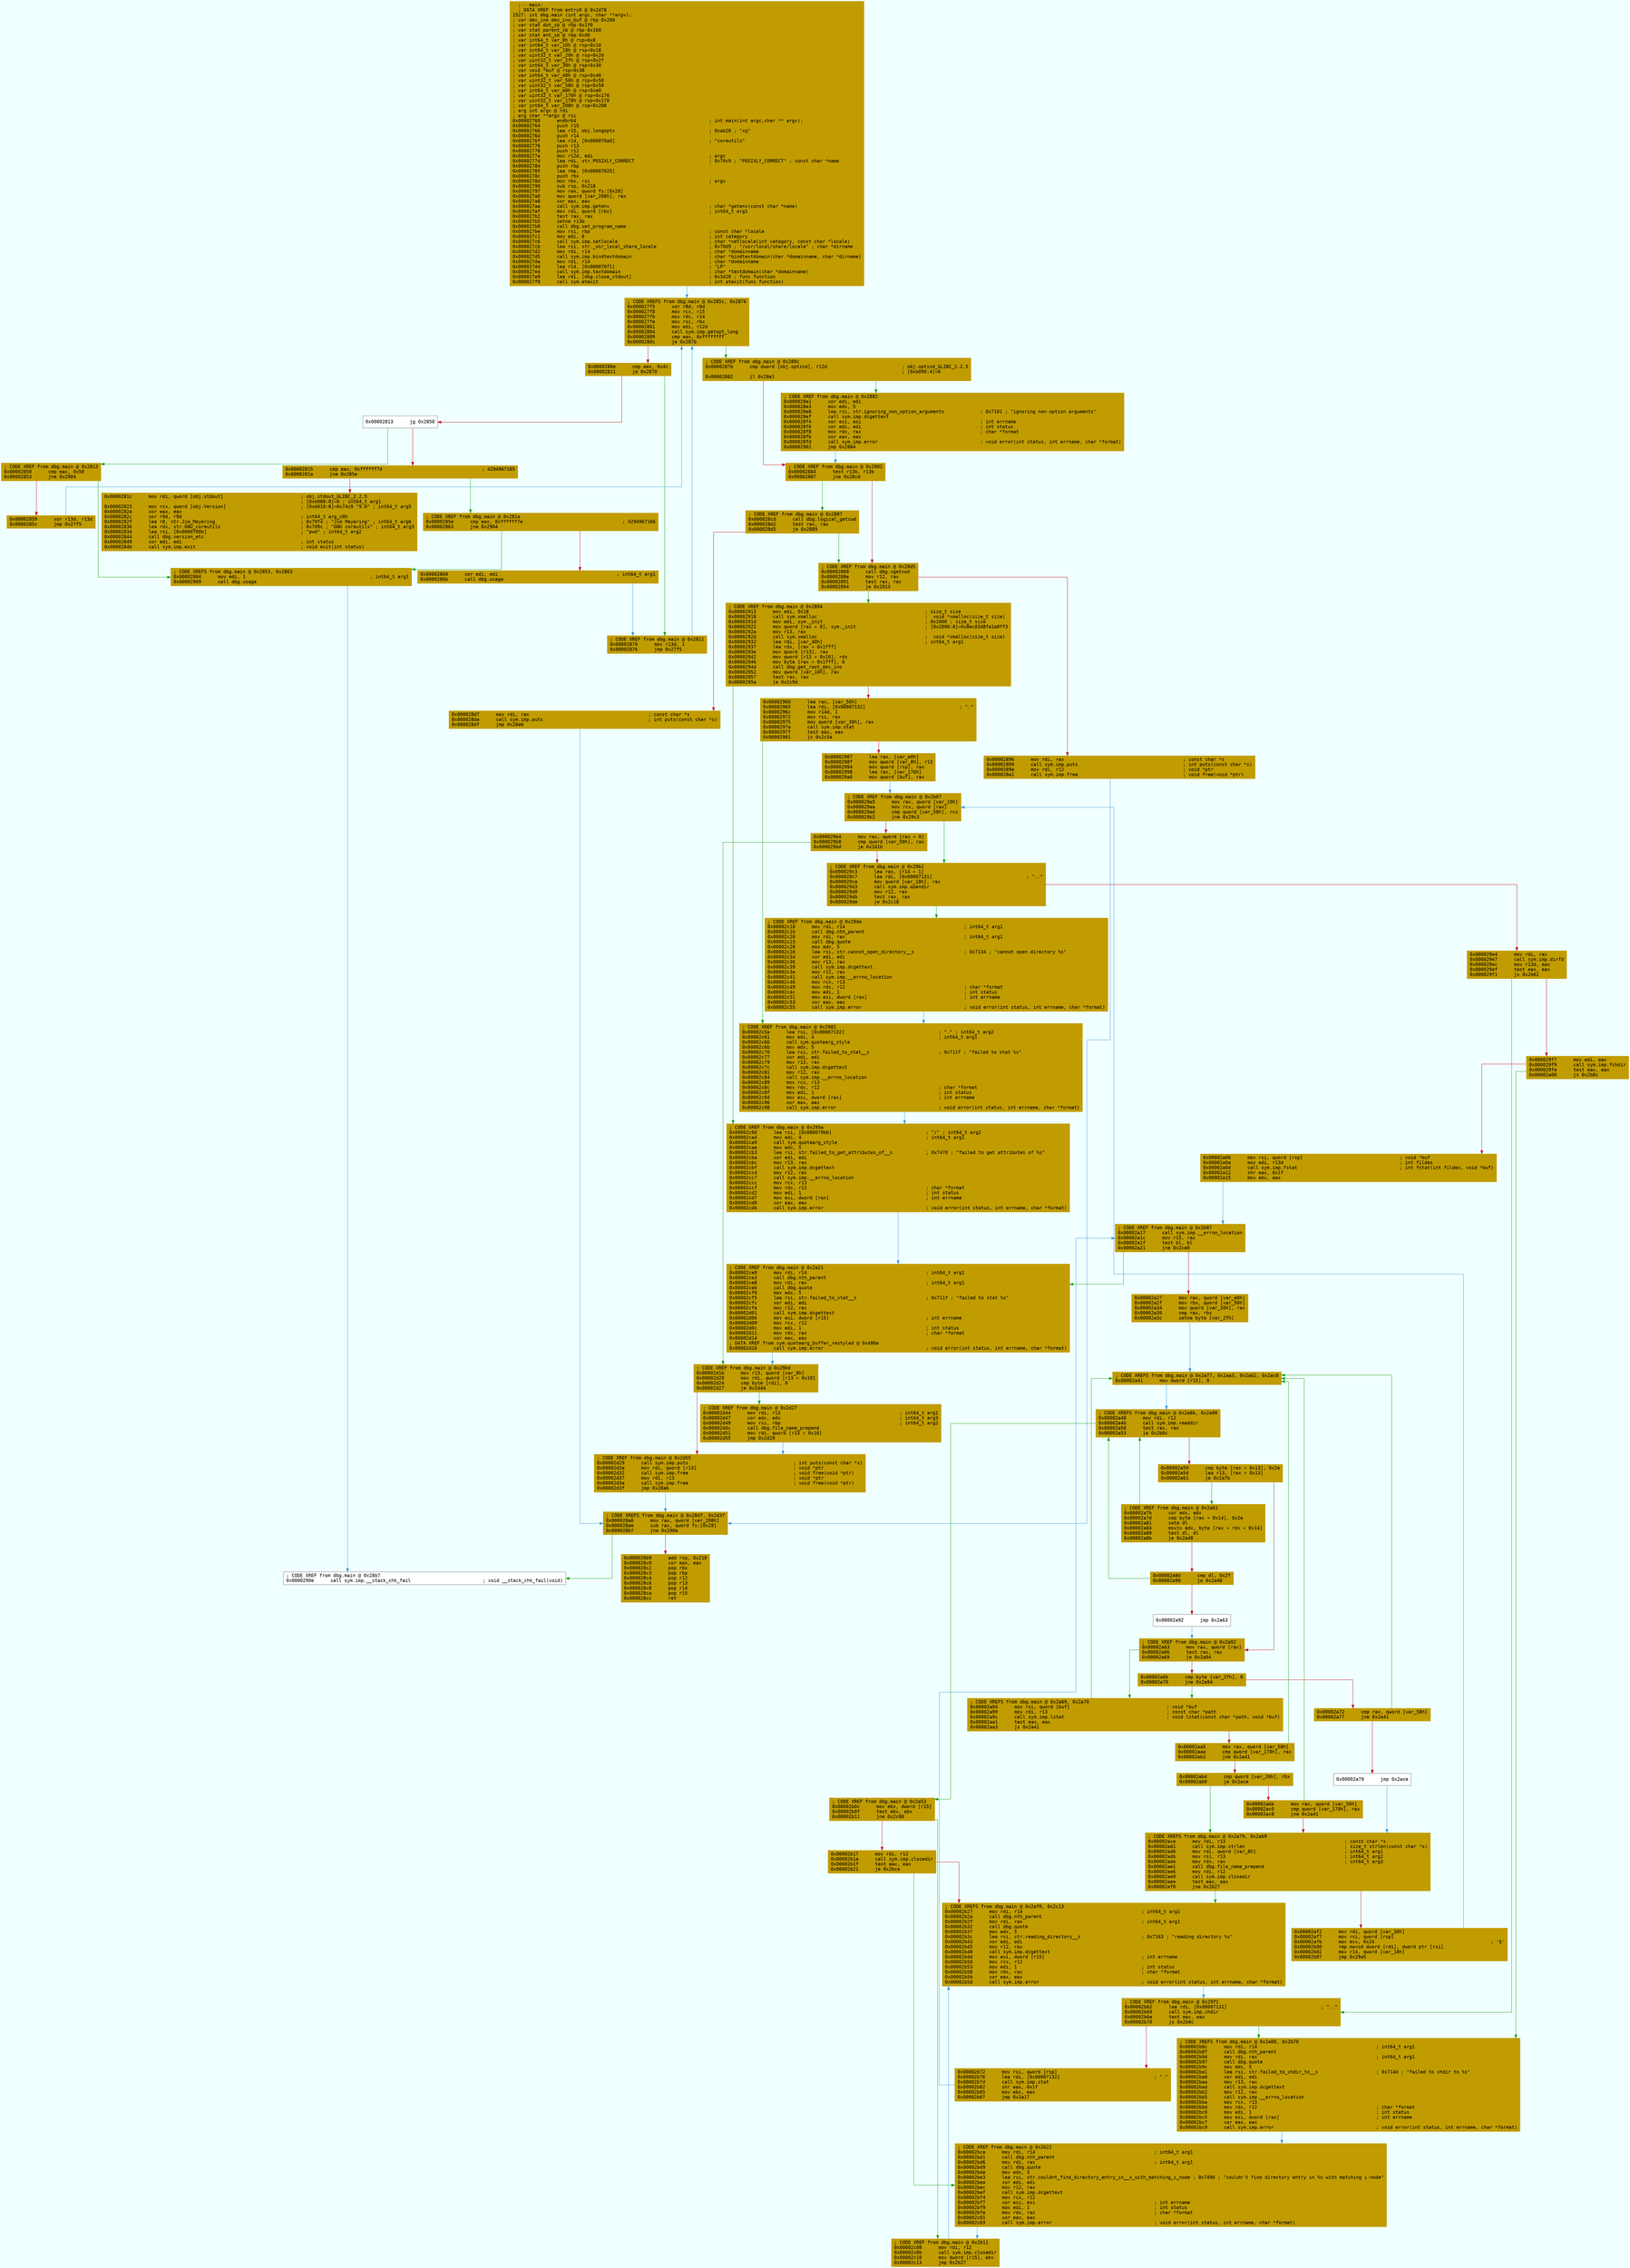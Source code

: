 digraph code {
	graph [bgcolor=azure fontsize=8 fontname="Courier" splines="ortho"];
	node [fillcolor=gray style=filled shape=box];
	edge [arrowhead="normal"];
	"0x00002760" [URL="dbg.main/0x00002760", fillcolor="#c19c00",color="#c19c00", fontname="Courier",label="  ;-- main:\l  ; DATA XREF from entry0 @ 0x2d78\l1527: int dbg.main (int argc, char **argv);\l; var dev_ino dev_ino_buf @ rbp-0x200\l; var stat dot_sb @ rbp-0x1f0\l; var stat parent_sb @ rbp-0x160\l; var stat ent_sb @ rbp-0xd0\l; var int64_t var_8h @ rsp+0x8\l; var int64_t var_10h @ rsp+0x10\l; var int64_t var_18h @ rsp+0x18\l; var uint32_t var_20h @ rsp+0x20\l; var uint32_t var_2fh @ rsp+0x2f\l; var int64_t var_30h @ rsp+0x30\l; var void *buf @ rsp+0x38\l; var int64_t var_40h @ rsp+0x40\l; var uint32_t var_50h @ rsp+0x50\l; var uint32_t var_58h @ rsp+0x58\l; var int64_t var_e0h @ rsp+0xe0\l; var uint32_t var_170h @ rsp+0x170\l; var uint32_t var_178h @ rsp+0x178\l; var int64_t var_208h @ rsp+0x208\l; arg int argc @ rdi\l; arg char **argv @ rsi\l0x00002760      endbr64                                                ; int main(int argc,char ** argv);\l0x00002764      push r15\l0x00002766      lea r15, obj.longopts                                  ; 0xab20 ; \"xq\"\l0x0000276d      push r14\l0x0000276f      lea r14, [0x000070a0]                                  ; \"coreutils\"\l0x00002776      push r13\l0x00002778      push r12\l0x0000277a      mov r12d, edi                                          ; argc\l0x0000277d      lea rdi, str.POSIXLY_CORRECT                           ; 0x70c9 ; \"POSIXLY_CORRECT\" ; const char *name\l0x00002784      push rbp\l0x00002785      lea rbp, [0x00007025]\l0x0000278c      push rbx\l0x0000278d      mov rbx, rsi                                           ; argv\l0x00002790      sub rsp, 0x218\l0x00002797      mov rax, qword fs:[0x28]\l0x000027a0      mov qword [var_208h], rax\l0x000027a8      xor eax, eax\l0x000027aa      call sym.imp.getenv                                    ; char *getenv(const char *name)\l0x000027af      mov rdi, qword [rbx]                                   ; int64_t arg1\l0x000027b2      test rax, rax\l0x000027b5      setne r13b\l0x000027b9      call dbg.set_program_name\l0x000027be      mov rsi, rbp                                           ; const char *locale\l0x000027c1      mov edi, 6                                             ; int category\l0x000027c6      call sym.imp.setlocale                                 ; char *setlocale(int category, const char *locale)\l0x000027cb      lea rsi, str._usr_local_share_locale                   ; 0x70d9 ; \"/usr/local/share/locale\" ; char *dirname\l0x000027d2      mov rdi, r14                                           ; char *domainname\l0x000027d5      call sym.imp.bindtextdomain                            ; char *bindtextdomain(char *domainname, char *dirname)\l0x000027da      mov rdi, r14                                           ; char *domainname\l0x000027dd      lea r14, [0x000070f1]                                  ; \"LP\"\l0x000027e4      call sym.imp.textdomain                                ; char *textdomain(char *domainname)\l0x000027e9      lea rdi, [dbg.close_stdout]                            ; 0x3420 ; func function\l0x000027f0      call sym.atexit                                        ; int atexit(func function)\l"]
	"0x000027f5" [URL="dbg.main/0x000027f5", fillcolor="#c19c00",color="#c19c00", fontname="Courier",label="; CODE XREFS from dbg.main @ 0x285c, 0x2876\l0x000027f5      xor r8d, r8d\l0x000027f8      mov rcx, r15\l0x000027fb      mov rdx, r14\l0x000027fe      mov rsi, rbx\l0x00002801      mov edi, r12d\l0x00002804      call sym.imp.getopt_long\l0x00002809      cmp eax, 0xffffffff\l0x0000280c      je 0x287b\l"]
	"0x0000280e" [URL="dbg.main/0x0000280e", fillcolor="#c19c00",color="#c19c00", fontname="Courier",label="0x0000280e      cmp eax, 0x4c\l0x00002811      je 0x2870\l"]
	"0x00002813" [URL="dbg.main/0x00002813", fillcolor="white",color="#767676", fontname="Courier",label="0x00002813      jg 0x2850\l"]
	"0x00002815" [URL="dbg.main/0x00002815", fillcolor="#c19c00",color="#c19c00", fontname="Courier",label="0x00002815      cmp eax, 0xffffff7d                                    ; 4294967165\l0x0000281a      jne 0x285e\l"]
	"0x0000281c" [URL="dbg.main/0x0000281c", fillcolor="#c19c00",color="#c19c00", fontname="Courier",label="0x0000281c      mov rdi, qword [obj.stdout]                            ; obj.stdout_GLIBC_2.2.5\l                                                                       ; [0xb088:8]=0 ; int64_t arg1\l0x00002823      mov rcx, qword [obj.Version]                           ; [0xb010:8]=0x74c9 \"9.0\" ; int64_t arg5\l0x0000282a      xor eax, eax\l0x0000282c      xor r9d, r9d                                           ; int64_t arg_c0h\l0x0000282f      lea r8, str.Jim_Meyering                               ; 0x70f4 ; \"Jim Meyering\" ; int64_t arg6\l0x00002836      lea rdx, str.GNU_coreutils                             ; 0x709c ; \"GNU coreutils\" ; int64_t arg3\l0x0000283d      lea rsi, [0x0000700b]                                  ; \"pwd\" ; int64_t arg2\l0x00002844      call dbg.version_etc\l0x00002849      xor edi, edi                                           ; int status\l0x0000284b      call sym.imp.exit                                      ; void exit(int status)\l"]
	"0x00002850" [URL="dbg.main/0x00002850", fillcolor="#c19c00",color="#c19c00", fontname="Courier",label="; CODE XREF from dbg.main @ 0x2813\l0x00002850      cmp eax, 0x50\l0x00002853      jne 0x2904\l"]
	"0x00002859" [URL="dbg.main/0x00002859", fillcolor="#c19c00",color="#c19c00", fontname="Courier",label="0x00002859      xor r13d, r13d\l0x0000285c      jmp 0x27f5\l"]
	"0x0000285e" [URL="dbg.main/0x0000285e", fillcolor="#c19c00",color="#c19c00", fontname="Courier",label="; CODE XREF from dbg.main @ 0x281a\l0x0000285e      cmp eax, 0xffffff7e                                    ; 4294967166\l0x00002863      jne 0x2904\l"]
	"0x00002869" [URL="dbg.main/0x00002869", fillcolor="#c19c00",color="#c19c00", fontname="Courier",label="0x00002869      xor edi, edi                                           ; int64_t arg1\l0x0000286b      call dbg.usage\l"]
	"0x00002870" [URL="dbg.main/0x00002870", fillcolor="#c19c00",color="#c19c00", fontname="Courier",label="; CODE XREF from dbg.main @ 0x2811\l0x00002870      mov r13d, 1\l0x00002876      jmp 0x27f5\l"]
	"0x0000287b" [URL="dbg.main/0x0000287b", fillcolor="#c19c00",color="#c19c00", fontname="Courier",label="; CODE XREF from dbg.main @ 0x280c\l0x0000287b      cmp dword [obj.optind], r12d                           ; obj.optind_GLIBC_2.2.5\l                                                                       ; [0xb090:4]=0\l0x00002882      jl 0x28e1\l"]
	"0x00002884" [URL="dbg.main/0x00002884", fillcolor="#c19c00",color="#c19c00", fontname="Courier",label="; CODE XREF from dbg.main @ 0x2902\l0x00002884      test r13b, r13b\l0x00002887      jne 0x28cd\l"]
	"0x00002889" [URL="dbg.main/0x00002889", fillcolor="#c19c00",color="#c19c00", fontname="Courier",label="; CODE XREF from dbg.main @ 0x28d5\l0x00002889      call dbg.xgetcwd\l0x0000288e      mov r12, rax\l0x00002891      test rax, rax\l0x00002894      je 0x2913\l"]
	"0x00002896" [URL="dbg.main/0x00002896", fillcolor="#c19c00",color="#c19c00", fontname="Courier",label="0x00002896      mov rdi, rax                                           ; const char *s\l0x00002899      call sym.imp.puts                                      ; int puts(const char *s)\l0x0000289e      mov rdi, r12                                           ; void *ptr\l0x000028a1      call sym.imp.free                                      ; void free(void *ptr)\l"]
	"0x000028a6" [URL="dbg.main/0x000028a6", fillcolor="#c19c00",color="#c19c00", fontname="Courier",label="; CODE XREFS from dbg.main @ 0x28df, 0x2d3f\l0x000028a6      mov rax, qword [var_208h]\l0x000028ae      sub rax, qword fs:[0x28]\l0x000028b7      jne 0x290e\l"]
	"0x000028b9" [URL="dbg.main/0x000028b9", fillcolor="#c19c00",color="#c19c00", fontname="Courier",label="0x000028b9      add rsp, 0x218\l0x000028c0      xor eax, eax\l0x000028c2      pop rbx\l0x000028c3      pop rbp\l0x000028c4      pop r12\l0x000028c6      pop r13\l0x000028c8      pop r14\l0x000028ca      pop r15\l0x000028cc      ret\l"]
	"0x000028cd" [URL="dbg.main/0x000028cd", fillcolor="#c19c00",color="#c19c00", fontname="Courier",label="; CODE XREF from dbg.main @ 0x2887\l0x000028cd      call dbg.logical_getcwd\l0x000028d2      test rax, rax\l0x000028d5      je 0x2889\l"]
	"0x000028d7" [URL="dbg.main/0x000028d7", fillcolor="#c19c00",color="#c19c00", fontname="Courier",label="0x000028d7      mov rdi, rax                                           ; const char *s\l0x000028da      call sym.imp.puts                                      ; int puts(const char *s)\l0x000028df      jmp 0x28a6\l"]
	"0x000028e1" [URL="dbg.main/0x000028e1", fillcolor="#c19c00",color="#c19c00", fontname="Courier",label="; CODE XREF from dbg.main @ 0x2882\l0x000028e1      xor edi, edi\l0x000028e3      mov edx, 5\l0x000028e8      lea rsi, str.ignoring_non_option_arguments             ; 0x7101 ; \"ignoring non-option arguments\"\l0x000028ef      call sym.imp.dcgettext\l0x000028f4      xor esi, esi                                           ; int errname\l0x000028f6      xor edi, edi                                           ; int status\l0x000028f8      mov rdx, rax                                           ; char *format\l0x000028fb      xor eax, eax\l0x000028fd      call sym.imp.error                                     ; void error(int status, int errname, char *format)\l0x00002902      jmp 0x2884\l"]
	"0x00002904" [URL="dbg.main/0x00002904", fillcolor="#c19c00",color="#c19c00", fontname="Courier",label="; CODE XREFS from dbg.main @ 0x2853, 0x2863\l0x00002904      mov edi, 1                                             ; int64_t arg1\l0x00002909      call dbg.usage\l"]
	"0x0000290e" [URL="dbg.main/0x0000290e", fillcolor="white",color="#767676", fontname="Courier",label="; CODE XREF from dbg.main @ 0x28b7\l0x0000290e      call sym.imp.__stack_chk_fail                          ; void __stack_chk_fail(void)\l"]
	"0x00002913" [URL="dbg.main/0x00002913", fillcolor="#c19c00",color="#c19c00", fontname="Courier",label="; CODE XREF from dbg.main @ 0x2894\l0x00002913      mov edi, 0x18                                          ; size_t size\l0x00002918      call sym.xmalloc                                       ;  void *xmalloc(size_t size)\l0x0000291d      mov edi, sym._init                                     ; 0x2000 ; size_t size\l0x00002922      mov qword [rax + 8], sym._init                         ; [0x2000:8]=0x8ec8348fa1e0ff3\l0x0000292a      mov r13, rax\l0x0000292d      call sym.xmalloc                                       ;  void *xmalloc(size_t size)\l0x00002932      lea rdi, [var_40h]                                     ; int64_t arg1\l0x00002937      lea rdx, [rax + 0x1fff]\l0x0000293e      mov qword [r13], rax\l0x00002942      mov qword [r13 + 0x10], rdx\l0x00002946      mov byte [rax + 0x1fff], 0\l0x0000294d      call dbg.get_root_dev_ino\l0x00002952      mov qword [var_10h], rax\l0x00002957      test rax, rax\l0x0000295a      je 0x2c9d\l"]
	"0x00002960" [URL="dbg.main/0x00002960", fillcolor="#c19c00",color="#c19c00", fontname="Courier",label="0x00002960      lea rax, [var_50h]\l0x00002965      lea rdi, [0x00007132]                                  ; \".\"\l0x0000296c      mov r14d, 1\l0x00002972      mov rsi, rax\l0x00002975      mov qword [var_30h], rax\l0x0000297a      call sym.imp.stat\l0x0000297f      test eax, eax\l0x00002981      js 0x2c5a\l"]
	"0x00002987" [URL="dbg.main/0x00002987", fillcolor="#c19c00",color="#c19c00", fontname="Courier",label="0x00002987      lea rax, [var_e0h]\l0x0000298f      mov qword [var_8h], r13\l0x00002994      mov qword [rsp], rax\l0x00002998      lea rax, [var_170h]\l0x000029a0      mov qword [buf], rax\l"]
	"0x000029a5" [URL="dbg.main/0x000029a5", fillcolor="#c19c00",color="#c19c00", fontname="Courier",label="; CODE XREF from dbg.main @ 0x2b07\l0x000029a5      mov rax, qword [var_10h]\l0x000029aa      mov rcx, qword [rax]\l0x000029ad      cmp qword [var_58h], rcx\l0x000029b2      jne 0x29c3\l"]
	"0x000029b4" [URL="dbg.main/0x000029b4", fillcolor="#c19c00",color="#c19c00", fontname="Courier",label="0x000029b4      mov rax, qword [rax + 8]\l0x000029b8      cmp qword [var_50h], rax\l0x000029bd      je 0x2d1b\l"]
	"0x000029c3" [URL="dbg.main/0x000029c3", fillcolor="#c19c00",color="#c19c00", fontname="Courier",label="; CODE XREF from dbg.main @ 0x29b2\l0x000029c3      lea rax, [r14 + 1]\l0x000029c7      lea rdi, [0x00007131]                                  ; \"..\"\l0x000029ce      mov qword [var_18h], rax\l0x000029d3      call sym.imp.opendir\l0x000029d8      mov r12, rax\l0x000029db      test rax, rax\l0x000029de      je 0x2c18\l"]
	"0x000029e4" [URL="dbg.main/0x000029e4", fillcolor="#c19c00",color="#c19c00", fontname="Courier",label="0x000029e4      mov rdi, rax\l0x000029e7      call sym.imp.dirfd\l0x000029ec      mov r13d, eax\l0x000029ef      test eax, eax\l0x000029f1      js 0x2b62\l"]
	"0x000029f7" [URL="dbg.main/0x000029f7", fillcolor="#c19c00",color="#c19c00", fontname="Courier",label="0x000029f7      mov edi, eax\l0x000029f9      call sym.imp.fchdir\l0x000029fe      test eax, eax\l0x00002a00      js 0x2b8c\l"]
	"0x00002a06" [URL="dbg.main/0x00002a06", fillcolor="#c19c00",color="#c19c00", fontname="Courier",label="0x00002a06      mov rsi, qword [rsp]                                   ; void *buf\l0x00002a0a      mov edi, r13d                                          ; int fildes\l0x00002a0d      call sym.imp.fstat                                     ; int fstat(int fildes, void *buf)\l0x00002a12      shr eax, 0x1f\l0x00002a15      mov ebx, eax\l"]
	"0x00002a17" [URL="dbg.main/0x00002a17", fillcolor="#c19c00",color="#c19c00", fontname="Courier",label="; CODE XREF from dbg.main @ 0x2b87\l0x00002a17      call sym.imp.__errno_location\l0x00002a1c      mov r15, rax\l0x00002a1f      test bl, bl\l0x00002a21      jne 0x2ce0\l"]
	"0x00002a27" [URL="dbg.main/0x00002a27", fillcolor="#c19c00",color="#c19c00", fontname="Courier",label="0x00002a27      mov rax, qword [var_e0h]\l0x00002a2f      mov rbx, qword [var_50h]\l0x00002a34      mov qword [var_20h], rax\l0x00002a39      cmp rax, rbx\l0x00002a3c      setne byte [var_2fh]\l"]
	"0x00002a41" [URL="dbg.main/0x00002a41", fillcolor="#c19c00",color="#c19c00", fontname="Courier",label="; CODE XREFS from dbg.main @ 0x2a77, 0x2aa3, 0x2ab2, 0x2ac8\l0x00002a41      mov dword [r15], 0\l"]
	"0x00002a48" [URL="dbg.main/0x00002a48", fillcolor="#c19c00",color="#c19c00", fontname="Courier",label="; CODE XREFS from dbg.main @ 0x2a8b, 0x2a90\l0x00002a48      mov rdi, r12\l0x00002a4b      call sym.imp.readdir\l0x00002a50      test rax, rax\l0x00002a53      je 0x2b0c\l"]
	"0x00002a59" [URL="dbg.main/0x00002a59", fillcolor="#c19c00",color="#c19c00", fontname="Courier",label="0x00002a59      cmp byte [rax + 0x13], 0x2e\l0x00002a5d      lea r13, [rax + 0x13]\l0x00002a61      je 0x2a7b\l"]
	"0x00002a63" [URL="dbg.main/0x00002a63", fillcolor="#c19c00",color="#c19c00", fontname="Courier",label="; CODE XREF from dbg.main @ 0x2a92\l0x00002a63      mov rax, qword [rax]\l0x00002a66      test rax, rax\l0x00002a69      je 0x2a94\l"]
	"0x00002a6b" [URL="dbg.main/0x00002a6b", fillcolor="#c19c00",color="#c19c00", fontname="Courier",label="0x00002a6b      cmp byte [var_2fh], 0\l0x00002a70      jne 0x2a94\l"]
	"0x00002a72" [URL="dbg.main/0x00002a72", fillcolor="#c19c00",color="#c19c00", fontname="Courier",label="0x00002a72      cmp rax, qword [var_58h]\l0x00002a77      jne 0x2a41\l"]
	"0x00002a79" [URL="dbg.main/0x00002a79", fillcolor="white",color="#767676", fontname="Courier",label="0x00002a79      jmp 0x2ace\l"]
	"0x00002a7b" [URL="dbg.main/0x00002a7b", fillcolor="#c19c00",color="#c19c00", fontname="Courier",label="; CODE XREF from dbg.main @ 0x2a61\l0x00002a7b      xor edx, edx\l0x00002a7d      cmp byte [rax + 0x14], 0x2e\l0x00002a81      sete dl\l0x00002a84      movzx edx, byte [rax + rdx + 0x14]\l0x00002a89      test dl, dl\l0x00002a8b      je 0x2a48\l"]
	"0x00002a8d" [URL="dbg.main/0x00002a8d", fillcolor="#c19c00",color="#c19c00", fontname="Courier",label="0x00002a8d      cmp dl, 0x2f\l0x00002a90      je 0x2a48\l"]
	"0x00002a92" [URL="dbg.main/0x00002a92", fillcolor="white",color="#767676", fontname="Courier",label="0x00002a92      jmp 0x2a63\l"]
	"0x00002a94" [URL="dbg.main/0x00002a94", fillcolor="#c19c00",color="#c19c00", fontname="Courier",label="; CODE XREFS from dbg.main @ 0x2a69, 0x2a70\l0x00002a94      mov rsi, qword [buf]                                   ; void *buf\l0x00002a99      mov rdi, r13                                           ; const char *path\l0x00002a9c      call sym.imp.lstat                                     ; void lstat(const char *path, void *buf)\l0x00002aa1      test eax, eax\l0x00002aa3      js 0x2a41\l"]
	"0x00002aa5" [URL="dbg.main/0x00002aa5", fillcolor="#c19c00",color="#c19c00", fontname="Courier",label="0x00002aa5      mov rax, qword [var_58h]\l0x00002aaa      cmp qword [var_178h], rax\l0x00002ab2      jne 0x2a41\l"]
	"0x00002ab4" [URL="dbg.main/0x00002ab4", fillcolor="#c19c00",color="#c19c00", fontname="Courier",label="0x00002ab4      cmp qword [var_20h], rbx\l0x00002ab9      je 0x2ace\l"]
	"0x00002abb" [URL="dbg.main/0x00002abb", fillcolor="#c19c00",color="#c19c00", fontname="Courier",label="0x00002abb      mov rax, qword [var_50h]\l0x00002ac0      cmp qword [var_170h], rax\l0x00002ac8      jne 0x2a41\l"]
	"0x00002ace" [URL="dbg.main/0x00002ace", fillcolor="#c19c00",color="#c19c00", fontname="Courier",label="; CODE XREFS from dbg.main @ 0x2a79, 0x2ab9\l0x00002ace      mov rdi, r13                                           ; const char *s\l0x00002ad1      call sym.imp.strlen                                    ; size_t strlen(const char *s)\l0x00002ad6      mov rdi, qword [var_8h]                                ; int64_t arg1\l0x00002adb      mov rsi, r13                                           ; int64_t arg2\l0x00002ade      mov rdx, rax                                           ; int64_t arg3\l0x00002ae1      call dbg.file_name_prepend\l0x00002ae6      mov rdi, r12\l0x00002ae9      call sym.imp.closedir\l0x00002aee      test eax, eax\l0x00002af0      jne 0x2b27\l"]
	"0x00002af2" [URL="dbg.main/0x00002af2", fillcolor="#c19c00",color="#c19c00", fontname="Courier",label="0x00002af2      mov rdi, qword [var_30h]\l0x00002af7      mov rsi, qword [rsp]\l0x00002afb      mov ecx, 0x24                                          ; '$'\l0x00002b00      rep movsd dword [rdi], dword ptr [rsi]\l0x00002b02      mov r14, qword [var_18h]\l0x00002b07      jmp 0x29a5\l"]
	"0x00002b0c" [URL="dbg.main/0x00002b0c", fillcolor="#c19c00",color="#c19c00", fontname="Courier",label="; CODE XREF from dbg.main @ 0x2a53\l0x00002b0c      mov ebx, dword [r15]\l0x00002b0f      test ebx, ebx\l0x00002b11      jne 0x2c08\l"]
	"0x00002b17" [URL="dbg.main/0x00002b17", fillcolor="#c19c00",color="#c19c00", fontname="Courier",label="0x00002b17      mov rdi, r12\l0x00002b1a      call sym.imp.closedir\l0x00002b1f      test eax, eax\l0x00002b21      je 0x2bce\l"]
	"0x00002b27" [URL="dbg.main/0x00002b27", fillcolor="#c19c00",color="#c19c00", fontname="Courier",label="; CODE XREFS from dbg.main @ 0x2af0, 0x2c13\l0x00002b27      mov rdi, r14                                           ; int64_t arg1\l0x00002b2a      call dbg.nth_parent\l0x00002b2f      mov rdi, rax                                           ; int64_t arg1\l0x00002b32      call dbg.quote\l0x00002b37      mov edx, 5\l0x00002b3c      lea rsi, str.reading_directory__s                      ; 0x7163 ; \"reading directory %s\"\l0x00002b43      xor edi, edi\l0x00002b45      mov r12, rax\l0x00002b48      call sym.imp.dcgettext\l0x00002b4d      mov esi, dword [r15]                                   ; int errname\l0x00002b50      mov rcx, r12\l0x00002b53      mov edi, 1                                             ; int status\l0x00002b58      mov rdx, rax                                           ; char *format\l0x00002b5b      xor eax, eax\l0x00002b5d      call sym.imp.error                                     ; void error(int status, int errname, char *format)\l"]
	"0x00002b62" [URL="dbg.main/0x00002b62", fillcolor="#c19c00",color="#c19c00", fontname="Courier",label="; CODE XREF from dbg.main @ 0x29f1\l0x00002b62      lea rdi, [0x00007131]                                  ; \"..\"\l0x00002b69      call sym.imp.chdir\l0x00002b6e      test eax, eax\l0x00002b70      js 0x2b8c\l"]
	"0x00002b72" [URL="dbg.main/0x00002b72", fillcolor="#c19c00",color="#c19c00", fontname="Courier",label="0x00002b72      mov rsi, qword [rsp]\l0x00002b76      lea rdi, [0x00007132]                                  ; \".\"\l0x00002b7d      call sym.imp.stat\l0x00002b82      shr eax, 0x1f\l0x00002b85      mov ebx, eax\l0x00002b87      jmp 0x2a17\l"]
	"0x00002b8c" [URL="dbg.main/0x00002b8c", fillcolor="#c19c00",color="#c19c00", fontname="Courier",label="; CODE XREFS from dbg.main @ 0x2a00, 0x2b70\l0x00002b8c      mov rdi, r14                                           ; int64_t arg1\l0x00002b8f      call dbg.nth_parent\l0x00002b94      mov rdi, rax                                           ; int64_t arg1\l0x00002b97      call dbg.quote\l0x00002b9c      mov edx, 5\l0x00002ba1      lea rsi, str.failed_to_chdir_to__s                     ; 0x714d ; \"failed to chdir to %s\"\l0x00002ba8      xor edi, edi\l0x00002baa      mov r13, rax\l0x00002bad      call sym.imp.dcgettext\l0x00002bb2      mov r12, rax\l0x00002bb5      call sym.imp.__errno_location\l0x00002bba      mov rcx, r13\l0x00002bbd      mov rdx, r12                                           ; char *format\l0x00002bc0      mov edi, 1                                             ; int status\l0x00002bc5      mov esi, dword [rax]                                   ; int errname\l0x00002bc7      xor eax, eax\l0x00002bc9      call sym.imp.error                                     ; void error(int status, int errname, char *format)\l"]
	"0x00002bce" [URL="dbg.main/0x00002bce", fillcolor="#c19c00",color="#c19c00", fontname="Courier",label="; CODE XREF from dbg.main @ 0x2b21\l0x00002bce      mov rdi, r14                                           ; int64_t arg1\l0x00002bd1      call dbg.nth_parent\l0x00002bd6      mov rdi, rax                                           ; int64_t arg1\l0x00002bd9      call dbg.quote\l0x00002bde      mov edx, 5\l0x00002be3      lea rsi, str.couldnt_find_directory_entry_in__s_with_matching_i_node ; 0x7490 ; \"couldn't find directory entry in %s with matching i-node\"\l0x00002bea      xor edi, edi\l0x00002bec      mov r12, rax\l0x00002bef      call sym.imp.dcgettext\l0x00002bf4      mov rcx, r12\l0x00002bf7      xor esi, esi                                           ; int errname\l0x00002bf9      mov edi, 1                                             ; int status\l0x00002bfe      mov rdx, rax                                           ; char *format\l0x00002c01      xor eax, eax\l0x00002c03      call sym.imp.error                                     ; void error(int status, int errname, char *format)\l"]
	"0x00002c08" [URL="dbg.main/0x00002c08", fillcolor="#c19c00",color="#c19c00", fontname="Courier",label="; CODE XREF from dbg.main @ 0x2b11\l0x00002c08      mov rdi, r12\l0x00002c0b      call sym.imp.closedir\l0x00002c10      mov dword [r15], ebx\l0x00002c13      jmp 0x2b27\l"]
	"0x00002c18" [URL="dbg.main/0x00002c18", fillcolor="#c19c00",color="#c19c00", fontname="Courier",label="; CODE XREF from dbg.main @ 0x29de\l0x00002c18      mov rdi, r14                                           ; int64_t arg1\l0x00002c1b      call dbg.nth_parent\l0x00002c20      mov rdi, rax                                           ; int64_t arg1\l0x00002c23      call dbg.quote\l0x00002c28      mov edx, 5\l0x00002c2d      lea rsi, str.cannot_open_directory__s                  ; 0x7134 ; \"cannot open directory %s\"\l0x00002c34      xor edi, edi\l0x00002c36      mov r13, rax\l0x00002c39      call sym.imp.dcgettext\l0x00002c3e      mov r12, rax\l0x00002c41      call sym.imp.__errno_location\l0x00002c46      mov rcx, r13\l0x00002c49      mov rdx, r12                                           ; char *format\l0x00002c4c      mov edi, 1                                             ; int status\l0x00002c51      mov esi, dword [rax]                                   ; int errname\l0x00002c53      xor eax, eax\l0x00002c55      call sym.imp.error                                     ; void error(int status, int errname, char *format)\l"]
	"0x00002c5a" [URL="dbg.main/0x00002c5a", fillcolor="#c19c00",color="#c19c00", fontname="Courier",label="; CODE XREF from dbg.main @ 0x2981\l0x00002c5a      lea rsi, [0x00007132]                                  ; \".\" ; int64_t arg2\l0x00002c61      mov edi, 4                                             ; int64_t arg1\l0x00002c66      call sym.quotearg_style\l0x00002c6b      mov edx, 5\l0x00002c70      lea rsi, str.failed_to_stat__s                         ; 0x711f ; \"failed to stat %s\"\l0x00002c77      xor edi, edi\l0x00002c79      mov r13, rax\l0x00002c7c      call sym.imp.dcgettext\l0x00002c81      mov r12, rax\l0x00002c84      call sym.imp.__errno_location\l0x00002c89      mov rcx, r13\l0x00002c8c      mov rdx, r12                                           ; char *format\l0x00002c8f      mov edi, 1                                             ; int status\l0x00002c94      mov esi, dword [rax]                                   ; int errname\l0x00002c96      xor eax, eax\l0x00002c98      call sym.imp.error                                     ; void error(int status, int errname, char *format)\l"]
	"0x00002c9d" [URL="dbg.main/0x00002c9d", fillcolor="#c19c00",color="#c19c00", fontname="Courier",label="; CODE XREF from dbg.main @ 0x295a\l0x00002c9d      lea rsi, [0x000079bb]                                  ; \"/\" ; int64_t arg2\l0x00002ca4      mov edi, 4                                             ; int64_t arg1\l0x00002ca9      call sym.quotearg_style\l0x00002cae      mov edx, 5\l0x00002cb3      lea rsi, str.failed_to_get_attributes_of__s            ; 0x7470 ; \"failed to get attributes of %s\"\l0x00002cba      xor edi, edi\l0x00002cbc      mov r13, rax\l0x00002cbf      call sym.imp.dcgettext\l0x00002cc4      mov r12, rax\l0x00002cc7      call sym.imp.__errno_location\l0x00002ccc      mov rcx, r13\l0x00002ccf      mov rdx, r12                                           ; char *format\l0x00002cd2      mov edi, 1                                             ; int status\l0x00002cd7      mov esi, dword [rax]                                   ; int errname\l0x00002cd9      xor eax, eax\l0x00002cdb      call sym.imp.error                                     ; void error(int status, int errname, char *format)\l"]
	"0x00002ce0" [URL="dbg.main/0x00002ce0", fillcolor="#c19c00",color="#c19c00", fontname="Courier",label="; CODE XREF from dbg.main @ 0x2a21\l0x00002ce0      mov rdi, r14                                           ; int64_t arg1\l0x00002ce3      call dbg.nth_parent\l0x00002ce8      mov rdi, rax                                           ; int64_t arg1\l0x00002ceb      call dbg.quote\l0x00002cf0      mov edx, 5\l0x00002cf5      lea rsi, str.failed_to_stat__s                         ; 0x711f ; \"failed to stat %s\"\l0x00002cfc      xor edi, edi\l0x00002cfe      mov r12, rax\l0x00002d01      call sym.imp.dcgettext\l0x00002d06      mov esi, dword [r15]                                   ; int errname\l0x00002d09      mov rcx, r12\l0x00002d0c      mov edi, 1                                             ; int status\l0x00002d11      mov rdx, rax                                           ; char *format\l0x00002d14      xor eax, eax\l; DATA XREF from sym.quotearg_buffer_restyled @ 0x480a\l0x00002d16      call sym.imp.error                                     ; void error(int status, int errname, char *format)\l"]
	"0x00002d1b" [URL="dbg.main/0x00002d1b", fillcolor="#c19c00",color="#c19c00", fontname="Courier",label="; CODE XREF from dbg.main @ 0x29bd\l0x00002d1b      mov r13, qword [var_8h]\l0x00002d20      mov rdi, qword [r13 + 0x10]\l0x00002d24      cmp byte [rdi], 0\l0x00002d27      je 0x2d44\l"]
	"0x00002d29" [URL="dbg.main/0x00002d29", fillcolor="#c19c00",color="#c19c00", fontname="Courier",label="; CODE XREF from dbg.main @ 0x2d55\l0x00002d29      call sym.imp.puts                                      ; int puts(const char *s)\l0x00002d2e      mov rdi, qword [r13]                                   ; void *ptr\l0x00002d32      call sym.imp.free                                      ; void free(void *ptr)\l0x00002d37      mov rdi, r13                                           ; void *ptr\l0x00002d3a      call sym.imp.free                                      ; void free(void *ptr)\l0x00002d3f      jmp 0x28a6\l"]
	"0x00002d44" [URL="dbg.main/0x00002d44", fillcolor="#c19c00",color="#c19c00", fontname="Courier",label="; CODE XREF from dbg.main @ 0x2d27\l0x00002d44      mov rdi, r13                                           ; int64_t arg1\l0x00002d47      xor edx, edx                                           ; int64_t arg3\l0x00002d49      mov rsi, rbp                                           ; int64_t arg2\l0x00002d4c      call dbg.file_name_prepend\l0x00002d51      mov rdi, qword [r13 + 0x10]\l0x00002d55      jmp 0x2d29\l"]
        "0x00002760" -> "0x000027f5" [color="#3a96dd"];
        "0x000027f5" -> "0x0000287b" [color="#13a10e"];
        "0x000027f5" -> "0x0000280e" [color="#c50f1f"];
        "0x0000280e" -> "0x00002870" [color="#13a10e"];
        "0x0000280e" -> "0x00002813" [color="#c50f1f"];
        "0x00002813" -> "0x00002850" [color="#13a10e"];
        "0x00002813" -> "0x00002815" [color="#c50f1f"];
        "0x00002815" -> "0x0000285e" [color="#13a10e"];
        "0x00002815" -> "0x0000281c" [color="#c50f1f"];
        "0x00002850" -> "0x00002904" [color="#13a10e"];
        "0x00002850" -> "0x00002859" [color="#c50f1f"];
        "0x00002859" -> "0x000027f5" [color="#3a96dd"];
        "0x0000285e" -> "0x00002904" [color="#13a10e"];
        "0x0000285e" -> "0x00002869" [color="#c50f1f"];
        "0x00002869" -> "0x00002870" [color="#3a96dd"];
        "0x00002870" -> "0x000027f5" [color="#3a96dd"];
        "0x0000287b" -> "0x000028e1" [color="#13a10e"];
        "0x0000287b" -> "0x00002884" [color="#c50f1f"];
        "0x00002884" -> "0x000028cd" [color="#13a10e"];
        "0x00002884" -> "0x00002889" [color="#c50f1f"];
        "0x00002889" -> "0x00002913" [color="#13a10e"];
        "0x00002889" -> "0x00002896" [color="#c50f1f"];
        "0x00002896" -> "0x000028a6" [color="#3a96dd"];
        "0x000028a6" -> "0x0000290e" [color="#13a10e"];
        "0x000028a6" -> "0x000028b9" [color="#c50f1f"];
        "0x000028cd" -> "0x00002889" [color="#13a10e"];
        "0x000028cd" -> "0x000028d7" [color="#c50f1f"];
        "0x000028d7" -> "0x000028a6" [color="#3a96dd"];
        "0x000028e1" -> "0x00002884" [color="#3a96dd"];
        "0x00002904" -> "0x0000290e" [color="#3a96dd"];
        "0x00002913" -> "0x00002c9d" [color="#13a10e"];
        "0x00002913" -> "0x00002960" [color="#c50f1f"];
        "0x00002960" -> "0x00002c5a" [color="#13a10e"];
        "0x00002960" -> "0x00002987" [color="#c50f1f"];
        "0x00002987" -> "0x000029a5" [color="#3a96dd"];
        "0x000029a5" -> "0x000029c3" [color="#13a10e"];
        "0x000029a5" -> "0x000029b4" [color="#c50f1f"];
        "0x000029b4" -> "0x00002d1b" [color="#13a10e"];
        "0x000029b4" -> "0x000029c3" [color="#c50f1f"];
        "0x000029c3" -> "0x00002c18" [color="#13a10e"];
        "0x000029c3" -> "0x000029e4" [color="#c50f1f"];
        "0x000029e4" -> "0x00002b62" [color="#13a10e"];
        "0x000029e4" -> "0x000029f7" [color="#c50f1f"];
        "0x000029f7" -> "0x00002b8c" [color="#13a10e"];
        "0x000029f7" -> "0x00002a06" [color="#c50f1f"];
        "0x00002a06" -> "0x00002a17" [color="#3a96dd"];
        "0x00002a17" -> "0x00002ce0" [color="#13a10e"];
        "0x00002a17" -> "0x00002a27" [color="#c50f1f"];
        "0x00002a27" -> "0x00002a41" [color="#3a96dd"];
        "0x00002a41" -> "0x00002a48" [color="#3a96dd"];
        "0x00002a48" -> "0x00002b0c" [color="#13a10e"];
        "0x00002a48" -> "0x00002a59" [color="#c50f1f"];
        "0x00002a59" -> "0x00002a7b" [color="#13a10e"];
        "0x00002a59" -> "0x00002a63" [color="#c50f1f"];
        "0x00002a63" -> "0x00002a94" [color="#13a10e"];
        "0x00002a63" -> "0x00002a6b" [color="#c50f1f"];
        "0x00002a6b" -> "0x00002a94" [color="#13a10e"];
        "0x00002a6b" -> "0x00002a72" [color="#c50f1f"];
        "0x00002a72" -> "0x00002a41" [color="#13a10e"];
        "0x00002a72" -> "0x00002a79" [color="#c50f1f"];
        "0x00002a79" -> "0x00002ace" [color="#3a96dd"];
        "0x00002a7b" -> "0x00002a48" [color="#13a10e"];
        "0x00002a7b" -> "0x00002a8d" [color="#c50f1f"];
        "0x00002a8d" -> "0x00002a48" [color="#13a10e"];
        "0x00002a8d" -> "0x00002a92" [color="#c50f1f"];
        "0x00002a92" -> "0x00002a63" [color="#3a96dd"];
        "0x00002a94" -> "0x00002a41" [color="#13a10e"];
        "0x00002a94" -> "0x00002aa5" [color="#c50f1f"];
        "0x00002aa5" -> "0x00002a41" [color="#13a10e"];
        "0x00002aa5" -> "0x00002ab4" [color="#c50f1f"];
        "0x00002ab4" -> "0x00002ace" [color="#13a10e"];
        "0x00002ab4" -> "0x00002abb" [color="#c50f1f"];
        "0x00002abb" -> "0x00002a41" [color="#13a10e"];
        "0x00002abb" -> "0x00002ace" [color="#c50f1f"];
        "0x00002ace" -> "0x00002b27" [color="#13a10e"];
        "0x00002ace" -> "0x00002af2" [color="#c50f1f"];
        "0x00002af2" -> "0x000029a5" [color="#3a96dd"];
        "0x00002b0c" -> "0x00002c08" [color="#13a10e"];
        "0x00002b0c" -> "0x00002b17" [color="#c50f1f"];
        "0x00002b17" -> "0x00002bce" [color="#13a10e"];
        "0x00002b17" -> "0x00002b27" [color="#c50f1f"];
        "0x00002b27" -> "0x00002b62" [color="#3a96dd"];
        "0x00002b62" -> "0x00002b8c" [color="#13a10e"];
        "0x00002b62" -> "0x00002b72" [color="#c50f1f"];
        "0x00002b72" -> "0x00002a17" [color="#3a96dd"];
        "0x00002b8c" -> "0x00002bce" [color="#3a96dd"];
        "0x00002bce" -> "0x00002c08" [color="#3a96dd"];
        "0x00002c08" -> "0x00002b27" [color="#3a96dd"];
        "0x00002c18" -> "0x00002c5a" [color="#3a96dd"];
        "0x00002c5a" -> "0x00002c9d" [color="#3a96dd"];
        "0x00002c9d" -> "0x00002ce0" [color="#3a96dd"];
        "0x00002ce0" -> "0x00002d1b" [color="#3a96dd"];
        "0x00002d1b" -> "0x00002d44" [color="#13a10e"];
        "0x00002d1b" -> "0x00002d29" [color="#c50f1f"];
        "0x00002d29" -> "0x000028a6" [color="#3a96dd"];
        "0x00002d44" -> "0x00002d29" [color="#3a96dd"];
}
